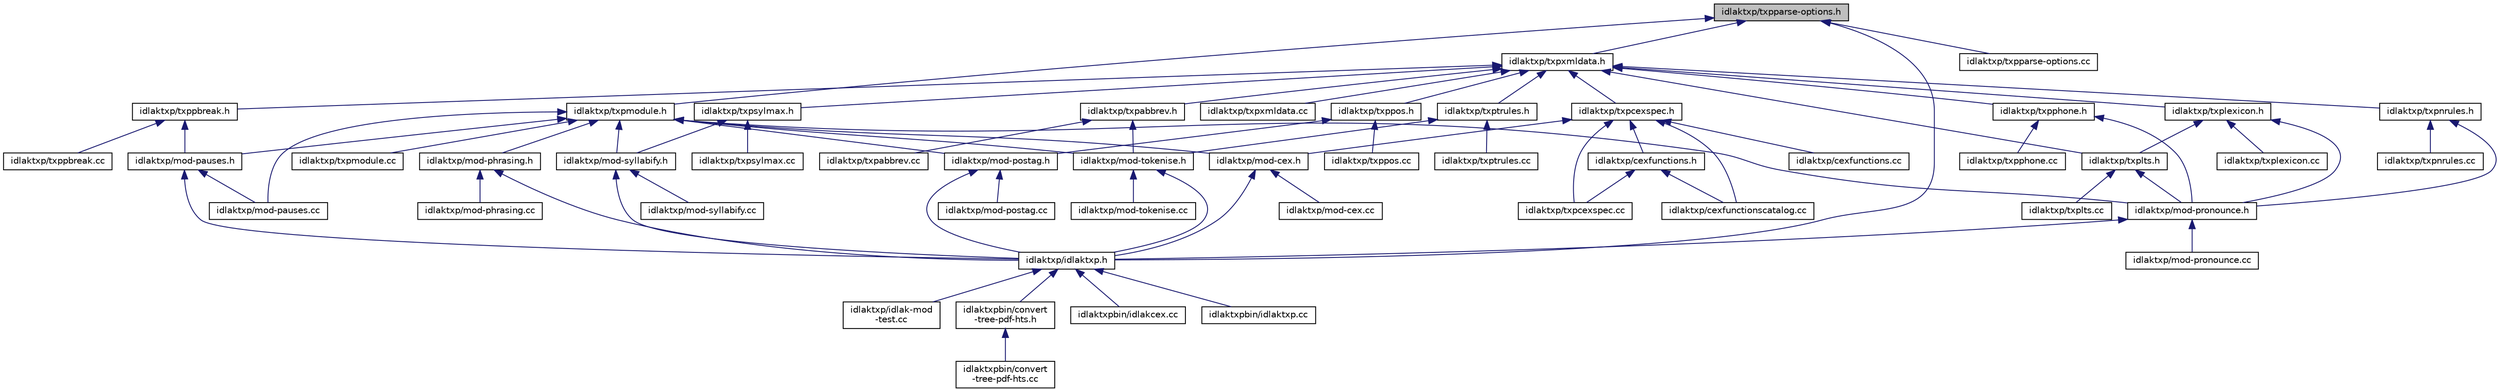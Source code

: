 digraph "idlaktxp/txpparse-options.h"
{
  edge [fontname="Helvetica",fontsize="10",labelfontname="Helvetica",labelfontsize="10"];
  node [fontname="Helvetica",fontsize="10",shape=record];
  Node33 [label="idlaktxp/txpparse-options.h",height=0.2,width=0.4,color="black", fillcolor="grey75", style="filled", fontcolor="black"];
  Node33 -> Node34 [dir="back",color="midnightblue",fontsize="10",style="solid",fontname="Helvetica"];
  Node34 [label="idlaktxp/txpxmldata.h",height=0.2,width=0.4,color="black", fillcolor="white", style="filled",URL="$txpxmldata_8h.html"];
  Node34 -> Node35 [dir="back",color="midnightblue",fontsize="10",style="solid",fontname="Helvetica"];
  Node35 [label="idlaktxp/txpcexspec.h",height=0.2,width=0.4,color="black", fillcolor="white", style="filled",URL="$txpcexspec_8h.html"];
  Node35 -> Node36 [dir="back",color="midnightblue",fontsize="10",style="solid",fontname="Helvetica"];
  Node36 [label="idlaktxp/cexfunctions.cc",height=0.2,width=0.4,color="black", fillcolor="white", style="filled",URL="$cexfunctions_8cc.html"];
  Node35 -> Node37 [dir="back",color="midnightblue",fontsize="10",style="solid",fontname="Helvetica"];
  Node37 [label="idlaktxp/cexfunctions.h",height=0.2,width=0.4,color="black", fillcolor="white", style="filled",URL="$cexfunctions_8h.html"];
  Node37 -> Node38 [dir="back",color="midnightblue",fontsize="10",style="solid",fontname="Helvetica"];
  Node38 [label="idlaktxp/cexfunctionscatalog.cc",height=0.2,width=0.4,color="black", fillcolor="white", style="filled",URL="$cexfunctionscatalog_8cc.html"];
  Node37 -> Node39 [dir="back",color="midnightblue",fontsize="10",style="solid",fontname="Helvetica"];
  Node39 [label="idlaktxp/txpcexspec.cc",height=0.2,width=0.4,color="black", fillcolor="white", style="filled",URL="$txpcexspec_8cc.html"];
  Node35 -> Node38 [dir="back",color="midnightblue",fontsize="10",style="solid",fontname="Helvetica"];
  Node35 -> Node40 [dir="back",color="midnightblue",fontsize="10",style="solid",fontname="Helvetica"];
  Node40 [label="idlaktxp/mod-cex.h",height=0.2,width=0.4,color="black", fillcolor="white", style="filled",URL="$mod-cex_8h.html"];
  Node40 -> Node41 [dir="back",color="midnightblue",fontsize="10",style="solid",fontname="Helvetica"];
  Node41 [label="idlaktxp/idlaktxp.h",height=0.2,width=0.4,color="black", fillcolor="white", style="filled",URL="$idlaktxp_8h.html"];
  Node41 -> Node42 [dir="back",color="midnightblue",fontsize="10",style="solid",fontname="Helvetica"];
  Node42 [label="idlaktxp/idlak-mod\l-test.cc",height=0.2,width=0.4,color="black", fillcolor="white", style="filled",URL="$idlak-mod-test_8cc.html"];
  Node41 -> Node43 [dir="back",color="midnightblue",fontsize="10",style="solid",fontname="Helvetica"];
  Node43 [label="idlaktxpbin/convert\l-tree-pdf-hts.h",height=0.2,width=0.4,color="black", fillcolor="white", style="filled",URL="$convert-tree-pdf-hts_8h.html"];
  Node43 -> Node44 [dir="back",color="midnightblue",fontsize="10",style="solid",fontname="Helvetica"];
  Node44 [label="idlaktxpbin/convert\l-tree-pdf-hts.cc",height=0.2,width=0.4,color="black", fillcolor="white", style="filled",URL="$convert-tree-pdf-hts_8cc.html"];
  Node41 -> Node45 [dir="back",color="midnightblue",fontsize="10",style="solid",fontname="Helvetica"];
  Node45 [label="idlaktxpbin/idlakcex.cc",height=0.2,width=0.4,color="black", fillcolor="white", style="filled",URL="$idlakcex_8cc.html"];
  Node41 -> Node46 [dir="back",color="midnightblue",fontsize="10",style="solid",fontname="Helvetica"];
  Node46 [label="idlaktxpbin/idlaktxp.cc",height=0.2,width=0.4,color="black", fillcolor="white", style="filled",URL="$idlaktxp_8cc.html"];
  Node40 -> Node47 [dir="back",color="midnightblue",fontsize="10",style="solid",fontname="Helvetica"];
  Node47 [label="idlaktxp/mod-cex.cc",height=0.2,width=0.4,color="black", fillcolor="white", style="filled",URL="$mod-cex_8cc.html"];
  Node35 -> Node39 [dir="back",color="midnightblue",fontsize="10",style="solid",fontname="Helvetica"];
  Node34 -> Node48 [dir="back",color="midnightblue",fontsize="10",style="solid",fontname="Helvetica"];
  Node48 [label="idlaktxp/txptrules.h",height=0.2,width=0.4,color="black", fillcolor="white", style="filled",URL="$txptrules_8h.html"];
  Node48 -> Node49 [dir="back",color="midnightblue",fontsize="10",style="solid",fontname="Helvetica"];
  Node49 [label="idlaktxp/mod-tokenise.h",height=0.2,width=0.4,color="black", fillcolor="white", style="filled",URL="$mod-tokenise_8h.html"];
  Node49 -> Node41 [dir="back",color="midnightblue",fontsize="10",style="solid",fontname="Helvetica"];
  Node49 -> Node50 [dir="back",color="midnightblue",fontsize="10",style="solid",fontname="Helvetica"];
  Node50 [label="idlaktxp/mod-tokenise.cc",height=0.2,width=0.4,color="black", fillcolor="white", style="filled",URL="$mod-tokenise_8cc.html"];
  Node48 -> Node51 [dir="back",color="midnightblue",fontsize="10",style="solid",fontname="Helvetica"];
  Node51 [label="idlaktxp/txptrules.cc",height=0.2,width=0.4,color="black", fillcolor="white", style="filled",URL="$txptrules_8cc.html"];
  Node34 -> Node52 [dir="back",color="midnightblue",fontsize="10",style="solid",fontname="Helvetica"];
  Node52 [label="idlaktxp/txpabbrev.h",height=0.2,width=0.4,color="black", fillcolor="white", style="filled",URL="$txpabbrev_8h.html"];
  Node52 -> Node49 [dir="back",color="midnightblue",fontsize="10",style="solid",fontname="Helvetica"];
  Node52 -> Node53 [dir="back",color="midnightblue",fontsize="10",style="solid",fontname="Helvetica"];
  Node53 [label="idlaktxp/txpabbrev.cc",height=0.2,width=0.4,color="black", fillcolor="white", style="filled",URL="$txpabbrev_8cc.html"];
  Node34 -> Node54 [dir="back",color="midnightblue",fontsize="10",style="solid",fontname="Helvetica"];
  Node54 [label="idlaktxp/txppbreak.h",height=0.2,width=0.4,color="black", fillcolor="white", style="filled",URL="$txppbreak_8h.html"];
  Node54 -> Node55 [dir="back",color="midnightblue",fontsize="10",style="solid",fontname="Helvetica"];
  Node55 [label="idlaktxp/mod-pauses.h",height=0.2,width=0.4,color="black", fillcolor="white", style="filled",URL="$mod-pauses_8h.html"];
  Node55 -> Node41 [dir="back",color="midnightblue",fontsize="10",style="solid",fontname="Helvetica"];
  Node55 -> Node56 [dir="back",color="midnightblue",fontsize="10",style="solid",fontname="Helvetica"];
  Node56 [label="idlaktxp/mod-pauses.cc",height=0.2,width=0.4,color="black", fillcolor="white", style="filled",URL="$mod-pauses_8cc.html"];
  Node54 -> Node57 [dir="back",color="midnightblue",fontsize="10",style="solid",fontname="Helvetica"];
  Node57 [label="idlaktxp/txppbreak.cc",height=0.2,width=0.4,color="black", fillcolor="white", style="filled",URL="$txppbreak_8cc.html"];
  Node34 -> Node58 [dir="back",color="midnightblue",fontsize="10",style="solid",fontname="Helvetica"];
  Node58 [label="idlaktxp/txppos.h",height=0.2,width=0.4,color="black", fillcolor="white", style="filled",URL="$txppos_8h.html"];
  Node58 -> Node59 [dir="back",color="midnightblue",fontsize="10",style="solid",fontname="Helvetica"];
  Node59 [label="idlaktxp/mod-postag.h",height=0.2,width=0.4,color="black", fillcolor="white", style="filled",URL="$mod-postag_8h.html"];
  Node59 -> Node41 [dir="back",color="midnightblue",fontsize="10",style="solid",fontname="Helvetica"];
  Node59 -> Node60 [dir="back",color="midnightblue",fontsize="10",style="solid",fontname="Helvetica"];
  Node60 [label="idlaktxp/mod-postag.cc",height=0.2,width=0.4,color="black", fillcolor="white", style="filled",URL="$mod-postag_8cc.html"];
  Node58 -> Node61 [dir="back",color="midnightblue",fontsize="10",style="solid",fontname="Helvetica"];
  Node61 [label="idlaktxp/txppos.cc",height=0.2,width=0.4,color="black", fillcolor="white", style="filled",URL="$txppos_8cc.html"];
  Node34 -> Node62 [dir="back",color="midnightblue",fontsize="10",style="solid",fontname="Helvetica"];
  Node62 [label="idlaktxp/txpnrules.h",height=0.2,width=0.4,color="black", fillcolor="white", style="filled",URL="$txpnrules_8h.html"];
  Node62 -> Node63 [dir="back",color="midnightblue",fontsize="10",style="solid",fontname="Helvetica"];
  Node63 [label="idlaktxp/mod-pronounce.h",height=0.2,width=0.4,color="black", fillcolor="white", style="filled",URL="$mod-pronounce_8h.html"];
  Node63 -> Node41 [dir="back",color="midnightblue",fontsize="10",style="solid",fontname="Helvetica"];
  Node63 -> Node64 [dir="back",color="midnightblue",fontsize="10",style="solid",fontname="Helvetica"];
  Node64 [label="idlaktxp/mod-pronounce.cc",height=0.2,width=0.4,color="black", fillcolor="white", style="filled",URL="$mod-pronounce_8cc.html"];
  Node62 -> Node65 [dir="back",color="midnightblue",fontsize="10",style="solid",fontname="Helvetica"];
  Node65 [label="idlaktxp/txpnrules.cc",height=0.2,width=0.4,color="black", fillcolor="white", style="filled",URL="$txpnrules_8cc.html"];
  Node34 -> Node66 [dir="back",color="midnightblue",fontsize="10",style="solid",fontname="Helvetica"];
  Node66 [label="idlaktxp/txplexicon.h",height=0.2,width=0.4,color="black", fillcolor="white", style="filled",URL="$txplexicon_8h.html"];
  Node66 -> Node63 [dir="back",color="midnightblue",fontsize="10",style="solid",fontname="Helvetica"];
  Node66 -> Node67 [dir="back",color="midnightblue",fontsize="10",style="solid",fontname="Helvetica"];
  Node67 [label="idlaktxp/txplts.h",height=0.2,width=0.4,color="black", fillcolor="white", style="filled",URL="$txplts_8h.html"];
  Node67 -> Node63 [dir="back",color="midnightblue",fontsize="10",style="solid",fontname="Helvetica"];
  Node67 -> Node68 [dir="back",color="midnightblue",fontsize="10",style="solid",fontname="Helvetica"];
  Node68 [label="idlaktxp/txplts.cc",height=0.2,width=0.4,color="black", fillcolor="white", style="filled",URL="$txplts_8cc.html"];
  Node66 -> Node69 [dir="back",color="midnightblue",fontsize="10",style="solid",fontname="Helvetica"];
  Node69 [label="idlaktxp/txplexicon.cc",height=0.2,width=0.4,color="black", fillcolor="white", style="filled",URL="$txplexicon_8cc.html"];
  Node34 -> Node67 [dir="back",color="midnightblue",fontsize="10",style="solid",fontname="Helvetica"];
  Node34 -> Node70 [dir="back",color="midnightblue",fontsize="10",style="solid",fontname="Helvetica"];
  Node70 [label="idlaktxp/txpphone.h",height=0.2,width=0.4,color="black", fillcolor="white", style="filled",URL="$txpphone_8h.html"];
  Node70 -> Node63 [dir="back",color="midnightblue",fontsize="10",style="solid",fontname="Helvetica"];
  Node70 -> Node71 [dir="back",color="midnightblue",fontsize="10",style="solid",fontname="Helvetica"];
  Node71 [label="idlaktxp/txpphone.cc",height=0.2,width=0.4,color="black", fillcolor="white", style="filled",URL="$txpphone_8cc.html"];
  Node34 -> Node72 [dir="back",color="midnightblue",fontsize="10",style="solid",fontname="Helvetica"];
  Node72 [label="idlaktxp/txpsylmax.h",height=0.2,width=0.4,color="black", fillcolor="white", style="filled",URL="$txpsylmax_8h.html"];
  Node72 -> Node73 [dir="back",color="midnightblue",fontsize="10",style="solid",fontname="Helvetica"];
  Node73 [label="idlaktxp/mod-syllabify.h",height=0.2,width=0.4,color="black", fillcolor="white", style="filled",URL="$mod-syllabify_8h.html"];
  Node73 -> Node41 [dir="back",color="midnightblue",fontsize="10",style="solid",fontname="Helvetica"];
  Node73 -> Node74 [dir="back",color="midnightblue",fontsize="10",style="solid",fontname="Helvetica"];
  Node74 [label="idlaktxp/mod-syllabify.cc",height=0.2,width=0.4,color="black", fillcolor="white", style="filled",URL="$mod-syllabify_8cc.html"];
  Node72 -> Node75 [dir="back",color="midnightblue",fontsize="10",style="solid",fontname="Helvetica"];
  Node75 [label="idlaktxp/txpsylmax.cc",height=0.2,width=0.4,color="black", fillcolor="white", style="filled",URL="$txpsylmax_8cc.html"];
  Node34 -> Node76 [dir="back",color="midnightblue",fontsize="10",style="solid",fontname="Helvetica"];
  Node76 [label="idlaktxp/txpxmldata.cc",height=0.2,width=0.4,color="black", fillcolor="white", style="filled",URL="$txpxmldata_8cc.html"];
  Node33 -> Node77 [dir="back",color="midnightblue",fontsize="10",style="solid",fontname="Helvetica"];
  Node77 [label="idlaktxp/txpmodule.h",height=0.2,width=0.4,color="black", fillcolor="white", style="filled",URL="$txpmodule_8h.html"];
  Node77 -> Node49 [dir="back",color="midnightblue",fontsize="10",style="solid",fontname="Helvetica"];
  Node77 -> Node55 [dir="back",color="midnightblue",fontsize="10",style="solid",fontname="Helvetica"];
  Node77 -> Node59 [dir="back",color="midnightblue",fontsize="10",style="solid",fontname="Helvetica"];
  Node77 -> Node78 [dir="back",color="midnightblue",fontsize="10",style="solid",fontname="Helvetica"];
  Node78 [label="idlaktxp/mod-phrasing.h",height=0.2,width=0.4,color="black", fillcolor="white", style="filled",URL="$mod-phrasing_8h.html"];
  Node78 -> Node41 [dir="back",color="midnightblue",fontsize="10",style="solid",fontname="Helvetica"];
  Node78 -> Node79 [dir="back",color="midnightblue",fontsize="10",style="solid",fontname="Helvetica"];
  Node79 [label="idlaktxp/mod-phrasing.cc",height=0.2,width=0.4,color="black", fillcolor="white", style="filled",URL="$mod-phrasing_8cc.html"];
  Node77 -> Node63 [dir="back",color="midnightblue",fontsize="10",style="solid",fontname="Helvetica"];
  Node77 -> Node73 [dir="back",color="midnightblue",fontsize="10",style="solid",fontname="Helvetica"];
  Node77 -> Node40 [dir="back",color="midnightblue",fontsize="10",style="solid",fontname="Helvetica"];
  Node77 -> Node56 [dir="back",color="midnightblue",fontsize="10",style="solid",fontname="Helvetica"];
  Node77 -> Node80 [dir="back",color="midnightblue",fontsize="10",style="solid",fontname="Helvetica"];
  Node80 [label="idlaktxp/txpmodule.cc",height=0.2,width=0.4,color="black", fillcolor="white", style="filled",URL="$txpmodule_8cc.html"];
  Node33 -> Node41 [dir="back",color="midnightblue",fontsize="10",style="solid",fontname="Helvetica"];
  Node33 -> Node81 [dir="back",color="midnightblue",fontsize="10",style="solid",fontname="Helvetica"];
  Node81 [label="idlaktxp/txpparse-options.cc",height=0.2,width=0.4,color="black", fillcolor="white", style="filled",URL="$txpparse-options_8cc.html"];
}
